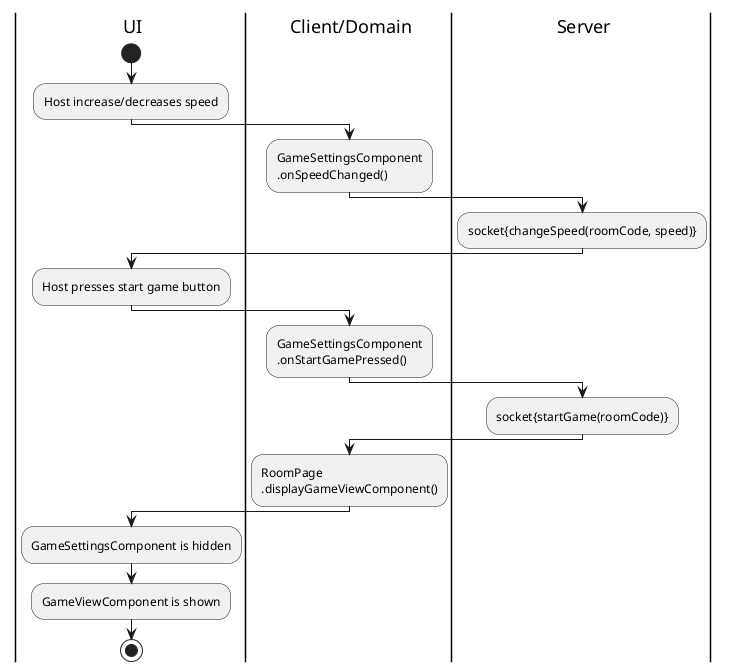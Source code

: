 @startuml ActivityDiagramHostSettings
skinparam linetype ortho

|ui| UI

|ui|
start

|ui|
:Host increase/decreases speed;

|cd| Client/Domain
:GameSettingsComponent
.onSpeedChanged();

|sd| Server
:socket{changeSpeed(roomCode, speed)};

|ui|
:Host presses start game button;

|cd|
:GameSettingsComponent
.onStartGamePressed();

|sd|
:socket{startGame(roomCode)};

|cd|
:RoomPage
.displayGameViewComponent();

|ui|
:GameSettingsComponent is hidden;
:GameViewComponent is shown;

|ui|
stop
@enduml